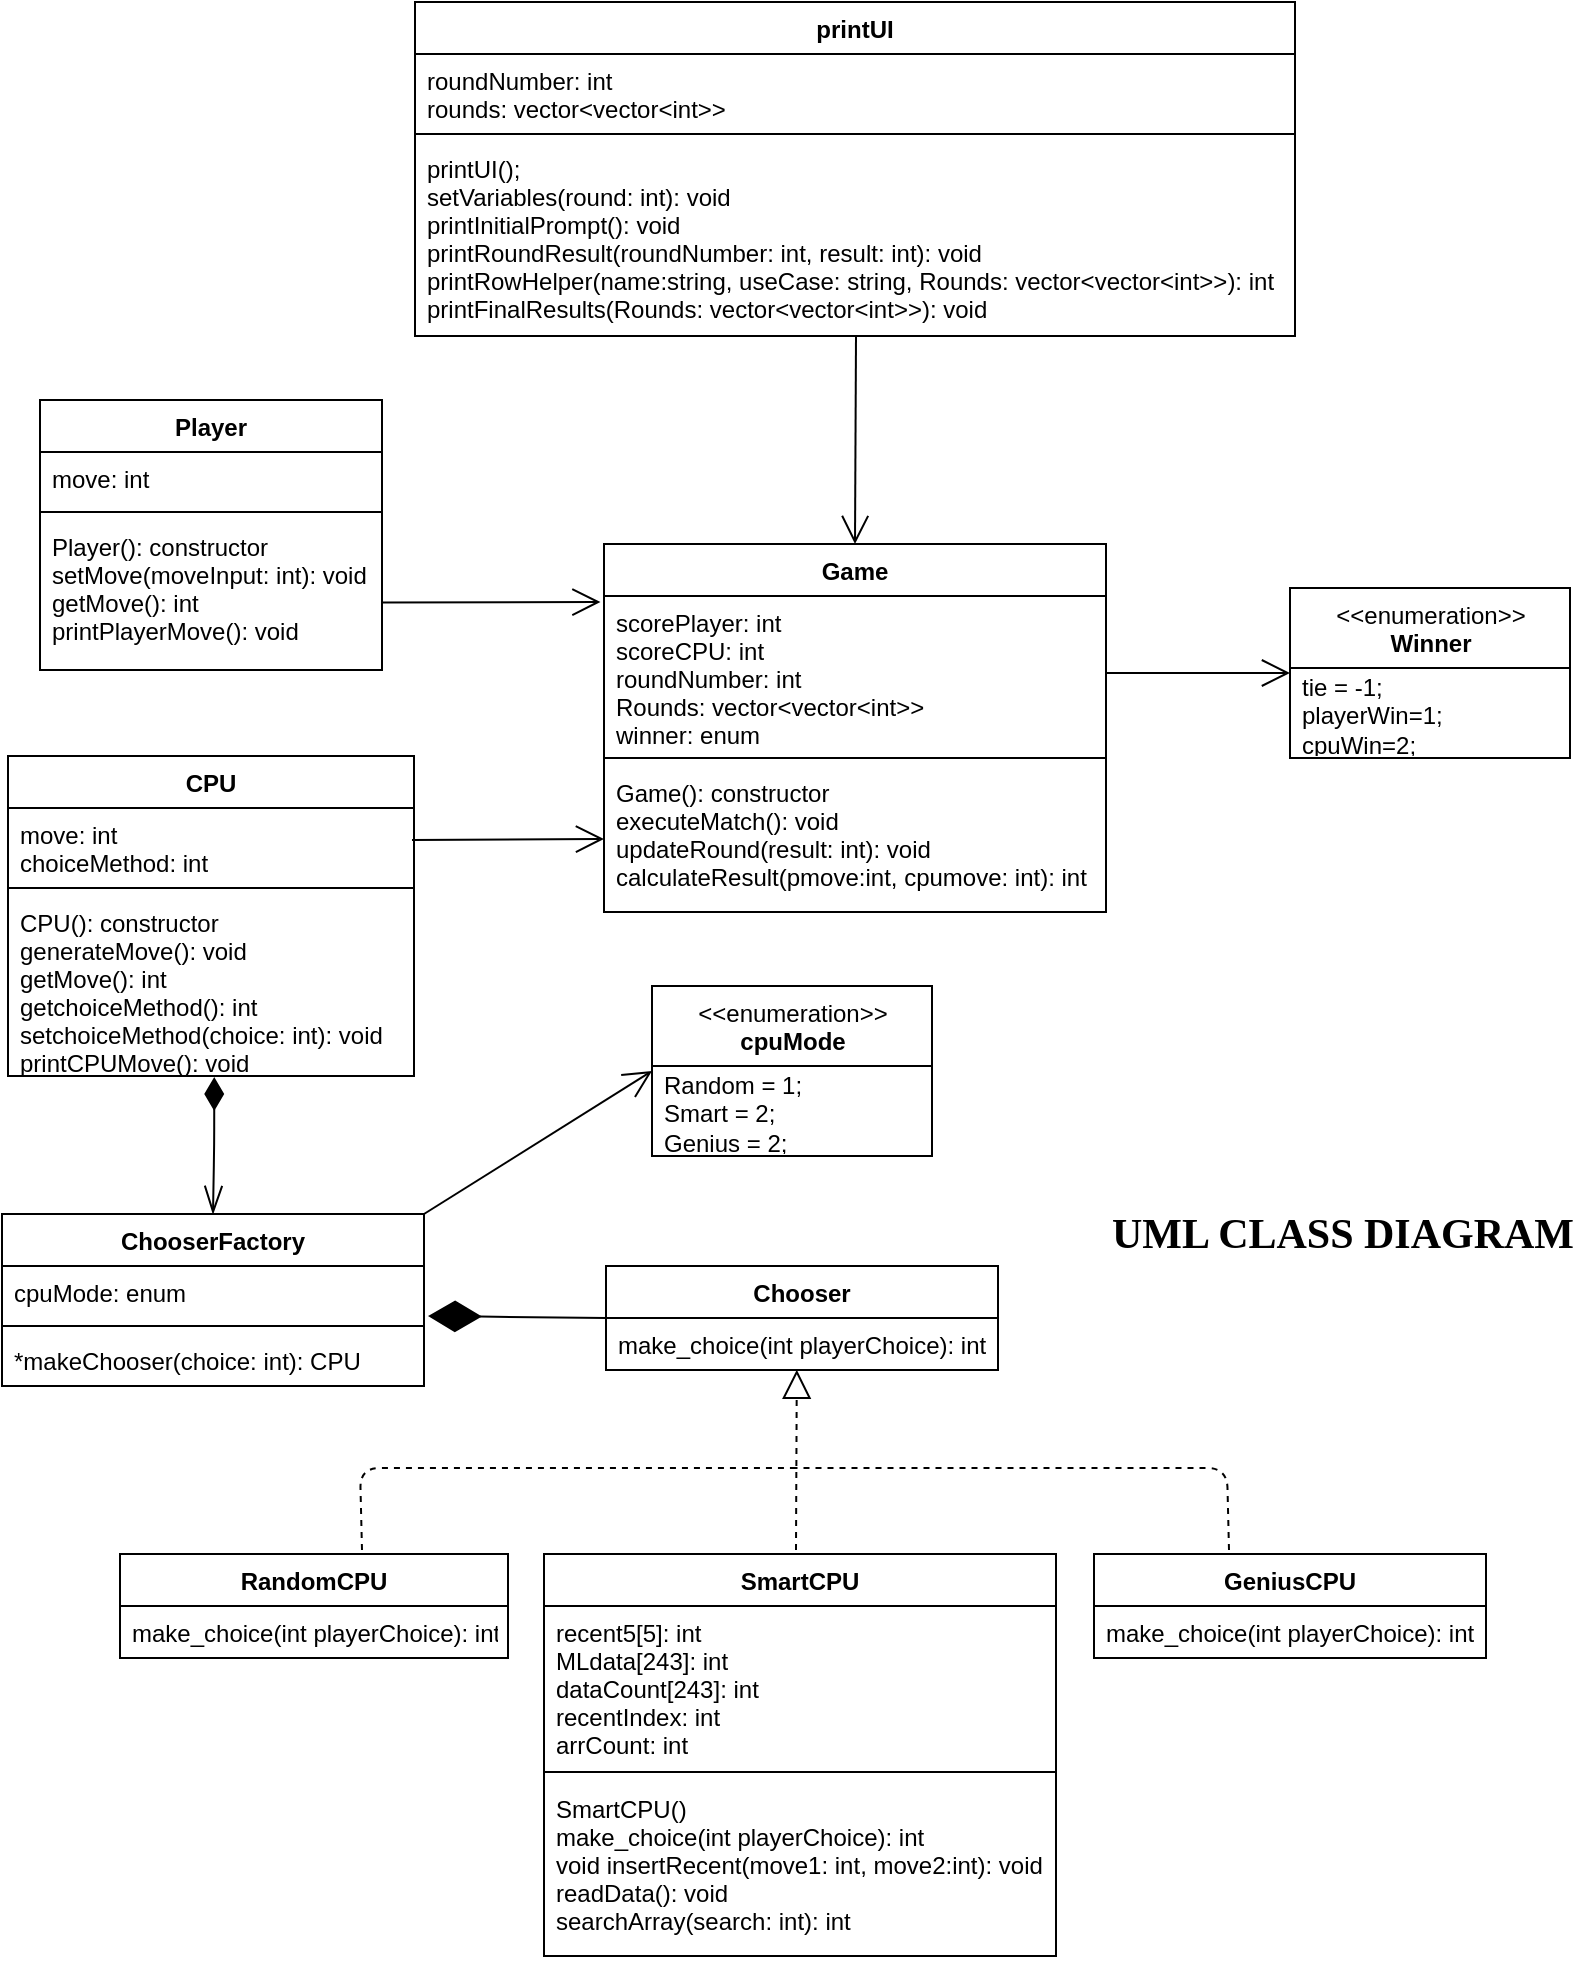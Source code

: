 <mxfile version="15.3.2" type="device"><diagram id="xMQp1ess4mSbpujpt1sM" name="Page-1"><mxGraphModel dx="1463" dy="751" grid="0" gridSize="10" guides="1" tooltips="1" connect="1" arrows="1" fold="1" page="0" pageScale="1" pageWidth="850" pageHeight="1100" math="0" shadow="0"><root><mxCell id="0"/><mxCell id="1" parent="0"/><mxCell id="lJkc1Ry_9MKzs1gHFURg-17" value="&amp;lt;&amp;lt;enumeration&amp;gt;&amp;gt;&lt;br&gt;&lt;b&gt;Winner&lt;/b&gt;" style="swimlane;fontStyle=0;align=center;verticalAlign=top;childLayout=stackLayout;horizontal=1;startSize=40;horizontalStack=0;resizeParent=1;resizeParentMax=0;resizeLast=0;collapsible=0;marginBottom=0;html=1;" parent="1" vertex="1"><mxGeometry x="529" y="616" width="140" height="85" as="geometry"/></mxCell><mxCell id="lJkc1Ry_9MKzs1gHFURg-18" value="tie = -1;&lt;br&gt;playerWin=1;&lt;br&gt;cpuWin=2;&lt;br&gt;" style="text;html=1;strokeColor=none;fillColor=none;align=left;verticalAlign=middle;spacingLeft=4;spacingRight=4;overflow=hidden;rotatable=0;points=[[0,0.5],[1,0.5]];portConstraint=eastwest;" parent="lJkc1Ry_9MKzs1gHFURg-17" vertex="1"><mxGeometry y="40" width="140" height="45" as="geometry"/></mxCell><mxCell id="lJkc1Ry_9MKzs1gHFURg-19" value="printUI" style="swimlane;fontStyle=1;align=center;verticalAlign=top;childLayout=stackLayout;horizontal=1;startSize=26;horizontalStack=0;resizeParent=1;resizeParentMax=0;resizeLast=0;collapsible=1;marginBottom=0;" parent="1" vertex="1"><mxGeometry x="91.5" y="323" width="440" height="167" as="geometry"/></mxCell><mxCell id="lJkc1Ry_9MKzs1gHFURg-20" value="roundNumber: int&#10;rounds: vector&lt;vector&lt;int&gt;&gt;&#10;" style="text;strokeColor=none;fillColor=none;align=left;verticalAlign=top;spacingLeft=4;spacingRight=4;overflow=hidden;rotatable=0;points=[[0,0.5],[1,0.5]];portConstraint=eastwest;" parent="lJkc1Ry_9MKzs1gHFURg-19" vertex="1"><mxGeometry y="26" width="440" height="36" as="geometry"/></mxCell><mxCell id="lJkc1Ry_9MKzs1gHFURg-21" value="" style="line;strokeWidth=1;fillColor=none;align=left;verticalAlign=middle;spacingTop=-1;spacingLeft=3;spacingRight=3;rotatable=0;labelPosition=right;points=[];portConstraint=eastwest;" parent="lJkc1Ry_9MKzs1gHFURg-19" vertex="1"><mxGeometry y="62" width="440" height="8" as="geometry"/></mxCell><mxCell id="lJkc1Ry_9MKzs1gHFURg-22" value="printUI();&#10;setVariables(round: int): void&#10;printInitialPrompt(): void&#10;printRoundResult(roundNumber: int, result: int): void&#10;printRowHelper(name:string, useCase: string, Rounds: vector&lt;vector&lt;int&gt;&gt;): int&#10;printFinalResults(Rounds: vector&lt;vector&lt;int&gt;&gt;): void&#10;" style="text;strokeColor=none;fillColor=none;align=left;verticalAlign=top;spacingLeft=4;spacingRight=4;overflow=hidden;rotatable=0;points=[[0,0.5],[1,0.5]];portConstraint=eastwest;" parent="lJkc1Ry_9MKzs1gHFURg-19" vertex="1"><mxGeometry y="70" width="440" height="97" as="geometry"/></mxCell><mxCell id="lJkc1Ry_9MKzs1gHFURg-23" value="Game" style="swimlane;fontStyle=1;align=center;verticalAlign=top;childLayout=stackLayout;horizontal=1;startSize=26;horizontalStack=0;resizeParent=1;resizeParentMax=0;resizeLast=0;collapsible=1;marginBottom=0;" parent="1" vertex="1"><mxGeometry x="186" y="594" width="251" height="184" as="geometry"/></mxCell><mxCell id="lJkc1Ry_9MKzs1gHFURg-24" value="scorePlayer: int&#10;scoreCPU: int&#10;roundNumber: int&#10;Rounds: vector&lt;vector&lt;int&gt;&gt;&#10;winner: enum&#10;" style="text;strokeColor=none;fillColor=none;align=left;verticalAlign=top;spacingLeft=4;spacingRight=4;overflow=hidden;rotatable=0;points=[[0,0.5],[1,0.5]];portConstraint=eastwest;" parent="lJkc1Ry_9MKzs1gHFURg-23" vertex="1"><mxGeometry y="26" width="251" height="77" as="geometry"/></mxCell><mxCell id="lJkc1Ry_9MKzs1gHFURg-25" value="" style="line;strokeWidth=1;fillColor=none;align=left;verticalAlign=middle;spacingTop=-1;spacingLeft=3;spacingRight=3;rotatable=0;labelPosition=right;points=[];portConstraint=eastwest;" parent="lJkc1Ry_9MKzs1gHFURg-23" vertex="1"><mxGeometry y="103" width="251" height="8" as="geometry"/></mxCell><mxCell id="lJkc1Ry_9MKzs1gHFURg-26" value="Game(): constructor&#10;executeMatch(): void&#10;updateRound(result: int): void&#10;calculateResult(pmove:int, cpumove: int): int&#10;" style="text;strokeColor=none;fillColor=none;align=left;verticalAlign=top;spacingLeft=4;spacingRight=4;overflow=hidden;rotatable=0;points=[[0,0.5],[1,0.5]];portConstraint=eastwest;" parent="lJkc1Ry_9MKzs1gHFURg-23" vertex="1"><mxGeometry y="111" width="251" height="73" as="geometry"/></mxCell><mxCell id="lJkc1Ry_9MKzs1gHFURg-27" value="Player" style="swimlane;fontStyle=1;align=center;verticalAlign=top;childLayout=stackLayout;horizontal=1;startSize=26;horizontalStack=0;resizeParent=1;resizeParentMax=0;resizeLast=0;collapsible=1;marginBottom=0;" parent="1" vertex="1"><mxGeometry x="-96" y="522" width="171" height="135" as="geometry"/></mxCell><mxCell id="lJkc1Ry_9MKzs1gHFURg-28" value="move: int" style="text;strokeColor=none;fillColor=none;align=left;verticalAlign=top;spacingLeft=4;spacingRight=4;overflow=hidden;rotatable=0;points=[[0,0.5],[1,0.5]];portConstraint=eastwest;" parent="lJkc1Ry_9MKzs1gHFURg-27" vertex="1"><mxGeometry y="26" width="171" height="26" as="geometry"/></mxCell><mxCell id="lJkc1Ry_9MKzs1gHFURg-29" value="" style="line;strokeWidth=1;fillColor=none;align=left;verticalAlign=middle;spacingTop=-1;spacingLeft=3;spacingRight=3;rotatable=0;labelPosition=right;points=[];portConstraint=eastwest;" parent="lJkc1Ry_9MKzs1gHFURg-27" vertex="1"><mxGeometry y="52" width="171" height="8" as="geometry"/></mxCell><mxCell id="lJkc1Ry_9MKzs1gHFURg-30" value="Player(): constructor&#10;setMove(moveInput: int): void&#10;getMove(): int&#10;printPlayerMove(): void&#10;" style="text;strokeColor=none;fillColor=none;align=left;verticalAlign=top;spacingLeft=4;spacingRight=4;overflow=hidden;rotatable=0;points=[[0,0.5],[1,0.5]];portConstraint=eastwest;" parent="lJkc1Ry_9MKzs1gHFURg-27" vertex="1"><mxGeometry y="60" width="171" height="75" as="geometry"/></mxCell><mxCell id="lJkc1Ry_9MKzs1gHFURg-31" value="CPU" style="swimlane;fontStyle=1;align=center;verticalAlign=top;childLayout=stackLayout;horizontal=1;startSize=26;horizontalStack=0;resizeParent=1;resizeParentMax=0;resizeLast=0;collapsible=1;marginBottom=0;" parent="1" vertex="1"><mxGeometry x="-112" y="700" width="203" height="160" as="geometry"/></mxCell><mxCell id="lJkc1Ry_9MKzs1gHFURg-32" value="move: int&#10;choiceMethod: int" style="text;strokeColor=none;fillColor=none;align=left;verticalAlign=top;spacingLeft=4;spacingRight=4;overflow=hidden;rotatable=0;points=[[0,0.5],[1,0.5]];portConstraint=eastwest;" parent="lJkc1Ry_9MKzs1gHFURg-31" vertex="1"><mxGeometry y="26" width="203" height="36" as="geometry"/></mxCell><mxCell id="lJkc1Ry_9MKzs1gHFURg-33" value="" style="line;strokeWidth=1;fillColor=none;align=left;verticalAlign=middle;spacingTop=-1;spacingLeft=3;spacingRight=3;rotatable=0;labelPosition=right;points=[];portConstraint=eastwest;" parent="lJkc1Ry_9MKzs1gHFURg-31" vertex="1"><mxGeometry y="62" width="203" height="8" as="geometry"/></mxCell><mxCell id="lJkc1Ry_9MKzs1gHFURg-34" value="CPU(): constructor&#10;generateMove(): void&#10;getMove(): int&#10;getchoiceMethod(): int&#10;setchoiceMethod(choice: int): void&#10;printCPUMove(): void&#10;" style="text;strokeColor=none;fillColor=none;align=left;verticalAlign=top;spacingLeft=4;spacingRight=4;overflow=hidden;rotatable=0;points=[[0,0.5],[1,0.5]];portConstraint=eastwest;" parent="lJkc1Ry_9MKzs1gHFURg-31" vertex="1"><mxGeometry y="70" width="203" height="90" as="geometry"/></mxCell><mxCell id="lJkc1Ry_9MKzs1gHFURg-51" value="" style="endArrow=none;dashed=1;endFill=0;endSize=12;html=1;exitX=0.5;exitY=0;exitDx=0;exitDy=0;" parent="1" edge="1"><mxGeometry width="160" relative="1" as="geometry"><mxPoint x="65" y="1097" as="sourcePoint"/><mxPoint x="280" y="1056" as="targetPoint"/><Array as="points"><mxPoint x="64" y="1056"/></Array></mxGeometry></mxCell><mxCell id="lJkc1Ry_9MKzs1gHFURg-52" value="" style="endArrow=block;dashed=1;endFill=0;endSize=12;html=1;exitX=0.5;exitY=0;exitDx=0;exitDy=0;entryX=0.515;entryY=1.034;entryDx=0;entryDy=0;entryPerimeter=0;" parent="1" edge="1"><mxGeometry width="160" relative="1" as="geometry"><mxPoint x="282" y="1097" as="sourcePoint"/><mxPoint x="282.4" y="1006.884" as="targetPoint"/></mxGeometry></mxCell><mxCell id="lJkc1Ry_9MKzs1gHFURg-53" value="" style="endArrow=none;dashed=1;endFill=0;endSize=12;html=1;exitX=0.5;exitY=0;exitDx=0;exitDy=0;" parent="1" edge="1"><mxGeometry width="160" relative="1" as="geometry"><mxPoint x="498.5" y="1097" as="sourcePoint"/><mxPoint x="279.5" y="1056" as="targetPoint"/><Array as="points"><mxPoint x="497.5" y="1056"/></Array></mxGeometry></mxCell><mxCell id="lJkc1Ry_9MKzs1gHFURg-54" value="ChooserFactory" style="swimlane;fontStyle=1;align=center;verticalAlign=top;childLayout=stackLayout;horizontal=1;startSize=26;horizontalStack=0;resizeParent=1;resizeParentMax=0;resizeLast=0;collapsible=1;marginBottom=0;" parent="1" vertex="1"><mxGeometry x="-115" y="929" width="211" height="86" as="geometry"/></mxCell><mxCell id="lJkc1Ry_9MKzs1gHFURg-55" value="cpuMode: enum" style="text;strokeColor=none;fillColor=none;align=left;verticalAlign=top;spacingLeft=4;spacingRight=4;overflow=hidden;rotatable=0;points=[[0,0.5],[1,0.5]];portConstraint=eastwest;" parent="lJkc1Ry_9MKzs1gHFURg-54" vertex="1"><mxGeometry y="26" width="211" height="26" as="geometry"/></mxCell><mxCell id="lJkc1Ry_9MKzs1gHFURg-56" value="" style="line;strokeWidth=1;fillColor=none;align=left;verticalAlign=middle;spacingTop=-1;spacingLeft=3;spacingRight=3;rotatable=0;labelPosition=right;points=[];portConstraint=eastwest;" parent="lJkc1Ry_9MKzs1gHFURg-54" vertex="1"><mxGeometry y="52" width="211" height="8" as="geometry"/></mxCell><mxCell id="lJkc1Ry_9MKzs1gHFURg-57" value="*makeChooser(choice: int): CPU" style="text;strokeColor=none;fillColor=none;align=left;verticalAlign=top;spacingLeft=4;spacingRight=4;overflow=hidden;rotatable=0;points=[[0,0.5],[1,0.5]];portConstraint=eastwest;" parent="lJkc1Ry_9MKzs1gHFURg-54" vertex="1"><mxGeometry y="60" width="211" height="26" as="geometry"/></mxCell><mxCell id="lJkc1Ry_9MKzs1gHFURg-58" value="" style="endArrow=openThin;html=1;endSize=12;startArrow=diamondThin;startSize=14;startFill=1;edgeStyle=orthogonalEdgeStyle;align=left;verticalAlign=bottom;entryX=0.5;entryY=0;entryDx=0;entryDy=0;exitX=0.508;exitY=1.006;exitDx=0;exitDy=0;exitPerimeter=0;endFill=0;" parent="1" source="lJkc1Ry_9MKzs1gHFURg-34" target="lJkc1Ry_9MKzs1gHFURg-54" edge="1"><mxGeometry x="-1" y="3" relative="1" as="geometry"><mxPoint x="285" y="734" as="sourcePoint"/><mxPoint x="321" y="964" as="targetPoint"/></mxGeometry></mxCell><mxCell id="lJkc1Ry_9MKzs1gHFURg-59" value="" style="endArrow=diamondThin;endFill=1;endSize=24;html=1;strokeWidth=1;exitX=0;exitY=0.5;exitDx=0;exitDy=0;" parent="1" edge="1" source="lJkc1Ry_9MKzs1gHFURg-77"><mxGeometry width="160" relative="1" as="geometry"><mxPoint x="210" y="980" as="sourcePoint"/><mxPoint x="98" y="980" as="targetPoint"/></mxGeometry></mxCell><mxCell id="lJkc1Ry_9MKzs1gHFURg-63" value="" style="endArrow=open;endFill=1;endSize=12;html=1;exitX=1;exitY=0.75;exitDx=0;exitDy=0;entryX=-0.007;entryY=0.039;entryDx=0;entryDy=0;entryPerimeter=0;" parent="1" source="lJkc1Ry_9MKzs1gHFURg-27" target="lJkc1Ry_9MKzs1gHFURg-24" edge="1"><mxGeometry width="160" relative="1" as="geometry"><mxPoint x="166" y="322" as="sourcePoint"/><mxPoint x="473" y="452" as="targetPoint"/></mxGeometry></mxCell><mxCell id="lJkc1Ry_9MKzs1gHFURg-64" value="" style="endArrow=open;endFill=1;endSize=12;html=1;startArrow=none;startFill=0;entryX=0.5;entryY=0;entryDx=0;entryDy=0;" parent="1" target="lJkc1Ry_9MKzs1gHFURg-23" edge="1"><mxGeometry width="160" relative="1" as="geometry"><mxPoint x="312" y="490" as="sourcePoint"/><mxPoint x="369" y="537" as="targetPoint"/></mxGeometry></mxCell><mxCell id="lJkc1Ry_9MKzs1gHFURg-65" value="" style="endArrow=open;endFill=1;endSize=12;html=1;entryX=0;entryY=0.5;entryDx=0;entryDy=0;exitX=1;exitY=0.5;exitDx=0;exitDy=0;" parent="1" source="lJkc1Ry_9MKzs1gHFURg-24" target="lJkc1Ry_9MKzs1gHFURg-17" edge="1"><mxGeometry width="160" relative="1" as="geometry"><mxPoint x="169" y="257" as="sourcePoint"/><mxPoint x="329" y="257" as="targetPoint"/></mxGeometry></mxCell><mxCell id="lJkc1Ry_9MKzs1gHFURg-66" value="" style="endArrow=open;endFill=1;endSize=12;html=1;entryX=0;entryY=0.5;entryDx=0;entryDy=0;" parent="1" target="lJkc1Ry_9MKzs1gHFURg-26" edge="1"><mxGeometry width="160" relative="1" as="geometry"><mxPoint x="90" y="742" as="sourcePoint"/><mxPoint x="163" y="792" as="targetPoint"/></mxGeometry></mxCell><mxCell id="lJkc1Ry_9MKzs1gHFURg-68" value="&lt;font style=&quot;font-size: 21px;&quot;&gt;UML CLASS DIAGRAM&lt;/font&gt;" style="text;html=1;align=center;verticalAlign=middle;resizable=0;points=[];autosize=1;strokeColor=none;fillColor=none;fontStyle=1;fontSize=21;fontFamily=Comic Sans MS;" parent="1" vertex="1"><mxGeometry x="431" y="924" width="247" height="29" as="geometry"/></mxCell><mxCell id="lJkc1Ry_9MKzs1gHFURg-69" value="GeniusCPU" style="swimlane;fontStyle=1;childLayout=stackLayout;horizontal=1;startSize=26;fillColor=none;horizontalStack=0;resizeParent=1;resizeParentMax=0;resizeLast=0;collapsible=1;marginBottom=0;" parent="1" vertex="1"><mxGeometry x="431" y="1099" width="196" height="52" as="geometry"/></mxCell><mxCell id="lJkc1Ry_9MKzs1gHFURg-70" value="make_choice(int playerChoice): int" style="text;strokeColor=none;fillColor=none;align=left;verticalAlign=top;spacingLeft=4;spacingRight=4;overflow=hidden;rotatable=0;points=[[0,0.5],[1,0.5]];portConstraint=eastwest;" parent="lJkc1Ry_9MKzs1gHFURg-69" vertex="1"><mxGeometry y="26" width="196" height="26" as="geometry"/></mxCell><mxCell id="lJkc1Ry_9MKzs1gHFURg-75" value="RandomCPU" style="swimlane;fontStyle=1;childLayout=stackLayout;horizontal=1;startSize=26;fillColor=none;horizontalStack=0;resizeParent=1;resizeParentMax=0;resizeLast=0;collapsible=1;marginBottom=0;" parent="1" vertex="1"><mxGeometry x="-56" y="1099" width="194" height="52" as="geometry"/></mxCell><mxCell id="lJkc1Ry_9MKzs1gHFURg-76" value="make_choice(int playerChoice): int" style="text;strokeColor=none;fillColor=none;align=left;verticalAlign=top;spacingLeft=4;spacingRight=4;overflow=hidden;rotatable=0;points=[[0,0.5],[1,0.5]];portConstraint=eastwest;" parent="lJkc1Ry_9MKzs1gHFURg-75" vertex="1"><mxGeometry y="26" width="194" height="26" as="geometry"/></mxCell><mxCell id="lJkc1Ry_9MKzs1gHFURg-77" value="Chooser" style="swimlane;fontStyle=1;childLayout=stackLayout;horizontal=1;startSize=26;fillColor=none;horizontalStack=0;resizeParent=1;resizeParentMax=0;resizeLast=0;collapsible=1;marginBottom=0;" parent="1" vertex="1"><mxGeometry x="187" y="955" width="196" height="52" as="geometry"/></mxCell><mxCell id="lJkc1Ry_9MKzs1gHFURg-78" value="make_choice(int playerChoice): int" style="text;strokeColor=none;fillColor=none;align=left;verticalAlign=top;spacingLeft=4;spacingRight=4;overflow=hidden;rotatable=0;points=[[0,0.5],[1,0.5]];portConstraint=eastwest;" parent="lJkc1Ry_9MKzs1gHFURg-77" vertex="1"><mxGeometry y="26" width="196" height="26" as="geometry"/></mxCell><mxCell id="lJkc1Ry_9MKzs1gHFURg-79" value="&amp;lt;&amp;lt;enumeration&amp;gt;&amp;gt;&lt;br&gt;&lt;b&gt;cpuMode&lt;/b&gt;" style="swimlane;fontStyle=0;align=center;verticalAlign=top;childLayout=stackLayout;horizontal=1;startSize=40;horizontalStack=0;resizeParent=1;resizeParentMax=0;resizeLast=0;collapsible=0;marginBottom=0;html=1;" parent="1" vertex="1"><mxGeometry x="210" y="815" width="140" height="85" as="geometry"/></mxCell><mxCell id="lJkc1Ry_9MKzs1gHFURg-80" value="Random = 1;&lt;br&gt;Smart = 2;&lt;br&gt;Genius = 2;" style="text;html=1;strokeColor=none;fillColor=none;align=left;verticalAlign=middle;spacingLeft=4;spacingRight=4;overflow=hidden;rotatable=0;points=[[0,0.5],[1,0.5]];portConstraint=eastwest;" parent="lJkc1Ry_9MKzs1gHFURg-79" vertex="1"><mxGeometry y="40" width="140" height="45" as="geometry"/></mxCell><mxCell id="lJkc1Ry_9MKzs1gHFURg-81" value="" style="endArrow=open;endFill=1;endSize=12;html=1;entryX=0;entryY=0.5;entryDx=0;entryDy=0;exitX=1;exitY=0;exitDx=0;exitDy=0;" parent="1" source="lJkc1Ry_9MKzs1gHFURg-54" target="lJkc1Ry_9MKzs1gHFURg-79" edge="1"><mxGeometry width="160" relative="1" as="geometry"><mxPoint x="100" y="752" as="sourcePoint"/><mxPoint x="196" y="751.5" as="targetPoint"/></mxGeometry></mxCell><mxCell id="jCN0Ob9dJBQH25CypDP5-1" value="SmartCPU" style="swimlane;fontStyle=1;align=center;verticalAlign=top;childLayout=stackLayout;horizontal=1;startSize=26;horizontalStack=0;resizeParent=1;resizeParentMax=0;resizeLast=0;collapsible=1;marginBottom=0;" vertex="1" parent="1"><mxGeometry x="156" y="1099" width="256" height="201" as="geometry"/></mxCell><mxCell id="jCN0Ob9dJBQH25CypDP5-2" value="recent5[5]: int&#10;MLdata[243]: int&#10;dataCount[243]: int&#10;recentIndex: int&#10;arrCount: int" style="text;strokeColor=none;fillColor=none;align=left;verticalAlign=top;spacingLeft=4;spacingRight=4;overflow=hidden;rotatable=0;points=[[0,0.5],[1,0.5]];portConstraint=eastwest;" vertex="1" parent="jCN0Ob9dJBQH25CypDP5-1"><mxGeometry y="26" width="256" height="78" as="geometry"/></mxCell><mxCell id="jCN0Ob9dJBQH25CypDP5-3" value="" style="line;strokeWidth=1;fillColor=none;align=left;verticalAlign=middle;spacingTop=-1;spacingLeft=3;spacingRight=3;rotatable=0;labelPosition=right;points=[];portConstraint=eastwest;" vertex="1" parent="jCN0Ob9dJBQH25CypDP5-1"><mxGeometry y="104" width="256" height="10" as="geometry"/></mxCell><mxCell id="jCN0Ob9dJBQH25CypDP5-4" value="SmartCPU()&#10;make_choice(int playerChoice): int&#10;void insertRecent(move1: int, move2:int): void&#10;readData(): void&#10;searchArray(search: int): int" style="text;strokeColor=none;fillColor=none;align=left;verticalAlign=top;spacingLeft=4;spacingRight=4;overflow=hidden;rotatable=0;points=[[0,0.5],[1,0.5]];portConstraint=eastwest;" vertex="1" parent="jCN0Ob9dJBQH25CypDP5-1"><mxGeometry y="114" width="256" height="87" as="geometry"/></mxCell></root></mxGraphModel></diagram></mxfile>